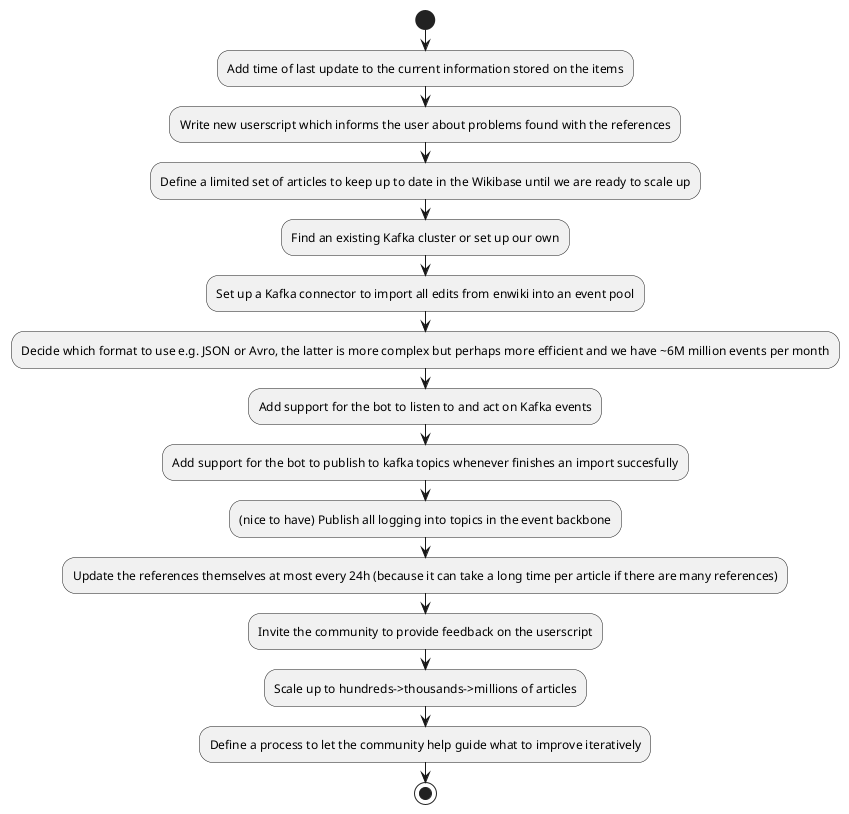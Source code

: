 @startuml
'https://plantuml.com/activity-diagram-beta

start
:Add time of last update to the current information stored on the items;
:Write new userscript which informs the user about problems found with the references;
:Define a limited set of articles to keep up to date in the Wikibase until we are ready to scale up;
:Find an existing Kafka cluster or set up our own;
:Set up a Kafka connector to import all edits from enwiki into an event pool;
:Decide which format to use e.g. JSON or Avro, the latter is more complex but perhaps more efficient and we have ~6M million events per month;
:Add support for the bot to listen to and act on Kafka events;
:Add support for the bot to publish to kafka topics whenever finishes an import succesfully;
:(nice to have) Publish all logging into topics in the event backbone;
:Update the references themselves at most every 24h (because it can take a long time per article if there are many references);
:Invite the community to provide feedback on the userscript;
:Scale up to hundreds->thousands->millions of articles;
:Define a process to let the community help guide what to improve iteratively;
stop

@enduml
